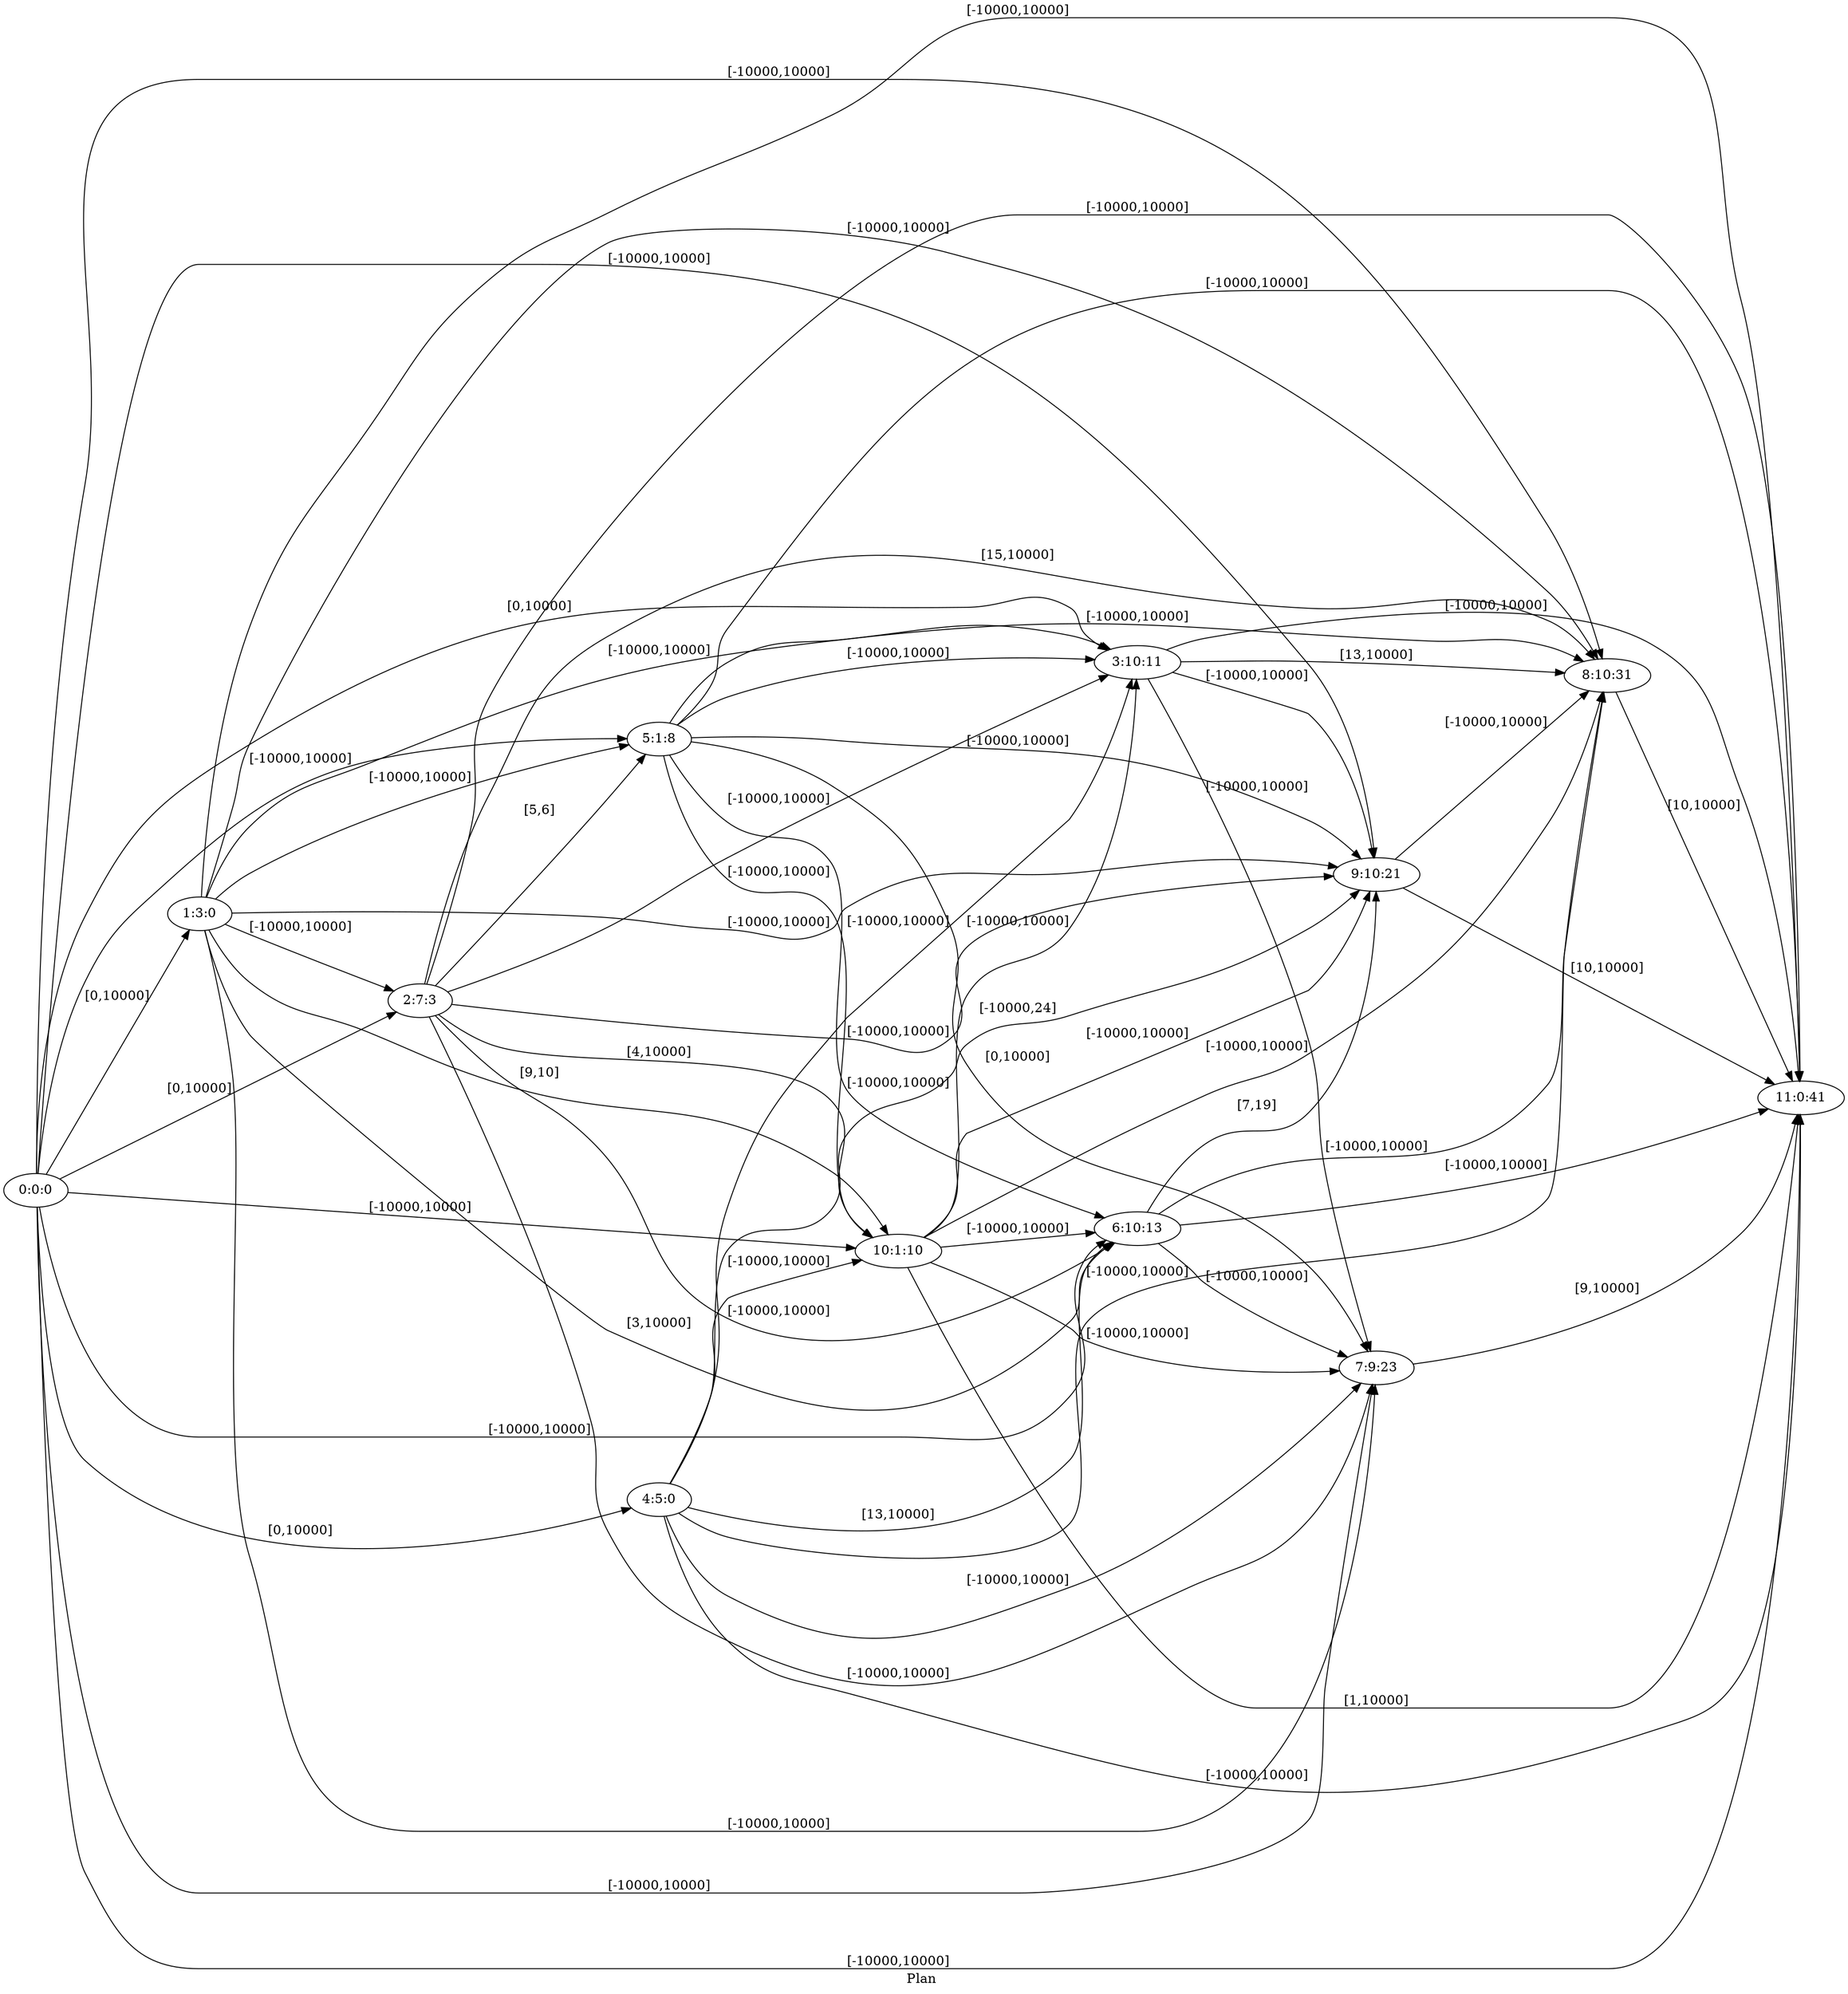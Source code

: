 digraph G {
 rankdir = LR;
 nodesep = .45; 
 size = 30;
label="Plan ";
 fldt = 0.472452;
"0:0:0"->"1:3:0"[ label = "[0,10000]"];
"0:0:0"->"2:7:3"[ label = "[0,10000]"];
"0:0:0"->"3:10:11"[ label = "[0,10000]"];
"0:0:0"->"4:5:0"[ label = "[0,10000]"];
"0:0:0"->"5:1:8"[ label = "[-10000,10000]"];
"0:0:0"->"6:10:13"[ label = "[-10000,10000]"];
"0:0:0"->"7:9:23"[ label = "[-10000,10000]"];
"0:0:0"->"8:10:31"[ label = "[-10000,10000]"];
"0:0:0"->"9:10:21"[ label = "[-10000,10000]"];
"0:0:0"->"10:1:10"[ label = "[-10000,10000]"];
"0:0:0"->"11:0:41"[ label = "[-10000,10000]"];
"1:3:0"->"2:7:3"[ label = "[-10000,10000]"];
"1:3:0"->"3:10:11"[ label = "[-10000,10000]"];
"1:3:0"->"5:1:8"[ label = "[-10000,10000]"];
"1:3:0"->"6:10:13"[ label = "[3,10000]"];
"1:3:0"->"7:9:23"[ label = "[-10000,10000]"];
"1:3:0"->"8:10:31"[ label = "[-10000,10000]"];
"1:3:0"->"9:10:21"[ label = "[-10000,10000]"];
"1:3:0"->"10:1:10"[ label = "[9,10]"];
"1:3:0"->"11:0:41"[ label = "[-10000,10000]"];
"2:7:3"->"3:10:11"[ label = "[-10000,10000]"];
"2:7:3"->"5:1:8"[ label = "[5,6]"];
"2:7:3"->"6:10:13"[ label = "[-10000,10000]"];
"2:7:3"->"7:9:23"[ label = "[-10000,10000]"];
"2:7:3"->"8:10:31"[ label = "[15,10000]"];
"2:7:3"->"9:10:21"[ label = "[-10000,10000]"];
"2:7:3"->"10:1:10"[ label = "[4,10000]"];
"2:7:3"->"11:0:41"[ label = "[-10000,10000]"];
"3:10:11"->"7:9:23"[ label = "[-10000,10000]"];
"3:10:11"->"8:10:31"[ label = "[13,10000]"];
"3:10:11"->"9:10:21"[ label = "[-10000,10000]"];
"3:10:11"->"11:0:41"[ label = "[-10000,10000]"];
"4:5:0"->"3:10:11"[ label = "[-10000,10000]"];
"4:5:0"->"6:10:13"[ label = "[13,10000]"];
"4:5:0"->"7:9:23"[ label = "[-10000,10000]"];
"4:5:0"->"8:10:31"[ label = "[-10000,10000]"];
"4:5:0"->"9:10:21"[ label = "[-10000,24]"];
"4:5:0"->"10:1:10"[ label = "[-10000,10000]"];
"4:5:0"->"11:0:41"[ label = "[-10000,10000]"];
"5:1:8"->"3:10:11"[ label = "[-10000,10000]"];
"5:1:8"->"6:10:13"[ label = "[-10000,10000]"];
"5:1:8"->"7:9:23"[ label = "[0,10000]"];
"5:1:8"->"8:10:31"[ label = "[-10000,10000]"];
"5:1:8"->"9:10:21"[ label = "[-10000,10000]"];
"5:1:8"->"10:1:10"[ label = "[-10000,10000]"];
"5:1:8"->"11:0:41"[ label = "[-10000,10000]"];
"6:10:13"->"7:9:23"[ label = "[-10000,10000]"];
"6:10:13"->"8:10:31"[ label = "[-10000,10000]"];
"6:10:13"->"9:10:21"[ label = "[7,19]"];
"6:10:13"->"11:0:41"[ label = "[-10000,10000]"];
"7:9:23"->"11:0:41"[ label = "[9,10000]"];
"8:10:31"->"11:0:41"[ label = "[10,10000]"];
"9:10:21"->"8:10:31"[ label = "[-10000,10000]"];
"9:10:21"->"11:0:41"[ label = "[10,10000]"];
"10:1:10"->"3:10:11"[ label = "[-10000,10000]"];
"10:1:10"->"6:10:13"[ label = "[-10000,10000]"];
"10:1:10"->"7:9:23"[ label = "[-10000,10000]"];
"10:1:10"->"8:10:31"[ label = "[-10000,10000]"];
"10:1:10"->"9:10:21"[ label = "[-10000,10000]"];
"10:1:10"->"11:0:41"[ label = "[1,10000]"];
}
